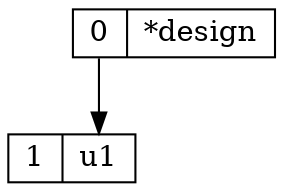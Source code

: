 digraph AR{
node [shape = record,height=.1];
node0[label = "<f0>0|<f1>*design"];
"node0":f0 -> "node1":f1;
node1[label = "<f0>1|<f1>u1"];
}
